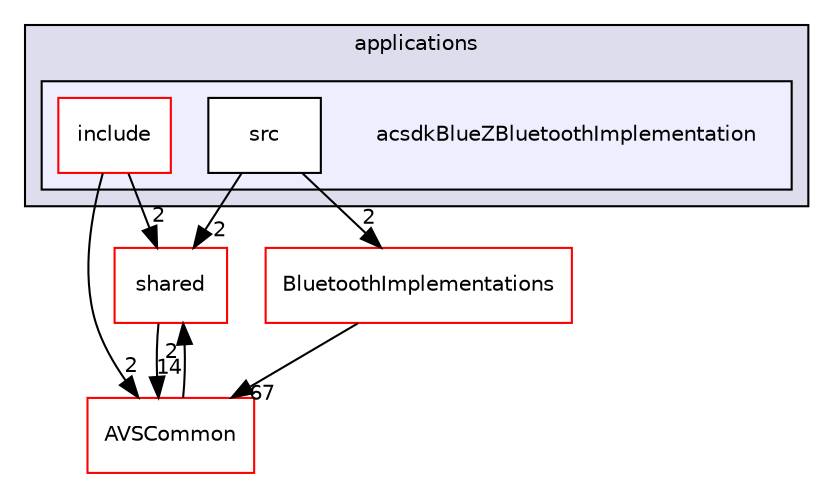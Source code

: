 digraph "/workplace/avs-device-sdk/applications/acsdkBlueZBluetoothImplementation" {
  compound=true
  node [ fontsize="10", fontname="Helvetica"];
  edge [ labelfontsize="10", labelfontname="Helvetica"];
  subgraph clusterdir_a6e4fee11f07c3b70486e88fe92cbbdc {
    graph [ bgcolor="#ddddee", pencolor="black", label="applications" fontname="Helvetica", fontsize="10", URL="dir_a6e4fee11f07c3b70486e88fe92cbbdc.html"]
  subgraph clusterdir_6da513a35088d741074cab6b43d8e3f8 {
    graph [ bgcolor="#eeeeff", pencolor="black", label="" URL="dir_6da513a35088d741074cab6b43d8e3f8.html"];
    dir_6da513a35088d741074cab6b43d8e3f8 [shape=plaintext label="acsdkBlueZBluetoothImplementation"];
    dir_9ee5b7f5aec8117a8c99ec8af0e3eefd [shape=box label="include" color="red" fillcolor="white" style="filled" URL="dir_9ee5b7f5aec8117a8c99ec8af0e3eefd.html"];
    dir_edace95a09a670a8b247484c4a3fdb00 [shape=box label="src" color="black" fillcolor="white" style="filled" URL="dir_edace95a09a670a8b247484c4a3fdb00.html"];
  }
  }
  dir_9982052f7ce695d12571567315b2fafa [shape=box label="shared" fillcolor="white" style="filled" color="red" URL="dir_9982052f7ce695d12571567315b2fafa.html"];
  dir_13e65effb2bde530b17b3d5eefcd0266 [shape=box label="AVSCommon" fillcolor="white" style="filled" color="red" URL="dir_13e65effb2bde530b17b3d5eefcd0266.html"];
  dir_27114e8c504df5f4609f20f7d28eb6fc [shape=box label="BluetoothImplementations" fillcolor="white" style="filled" color="red" URL="dir_27114e8c504df5f4609f20f7d28eb6fc.html"];
  dir_9982052f7ce695d12571567315b2fafa->dir_13e65effb2bde530b17b3d5eefcd0266 [headlabel="14", labeldistance=1.5 headhref="dir_000598_000017.html"];
  dir_9ee5b7f5aec8117a8c99ec8af0e3eefd->dir_9982052f7ce695d12571567315b2fafa [headlabel="2", labeldistance=1.5 headhref="dir_000051_000598.html"];
  dir_9ee5b7f5aec8117a8c99ec8af0e3eefd->dir_13e65effb2bde530b17b3d5eefcd0266 [headlabel="2", labeldistance=1.5 headhref="dir_000051_000017.html"];
  dir_edace95a09a670a8b247484c4a3fdb00->dir_9982052f7ce695d12571567315b2fafa [headlabel="2", labeldistance=1.5 headhref="dir_000056_000598.html"];
  dir_edace95a09a670a8b247484c4a3fdb00->dir_27114e8c504df5f4609f20f7d28eb6fc [headlabel="2", labeldistance=1.5 headhref="dir_000056_000255.html"];
  dir_13e65effb2bde530b17b3d5eefcd0266->dir_9982052f7ce695d12571567315b2fafa [headlabel="2", labeldistance=1.5 headhref="dir_000017_000598.html"];
  dir_27114e8c504df5f4609f20f7d28eb6fc->dir_13e65effb2bde530b17b3d5eefcd0266 [headlabel="67", labeldistance=1.5 headhref="dir_000255_000017.html"];
}
